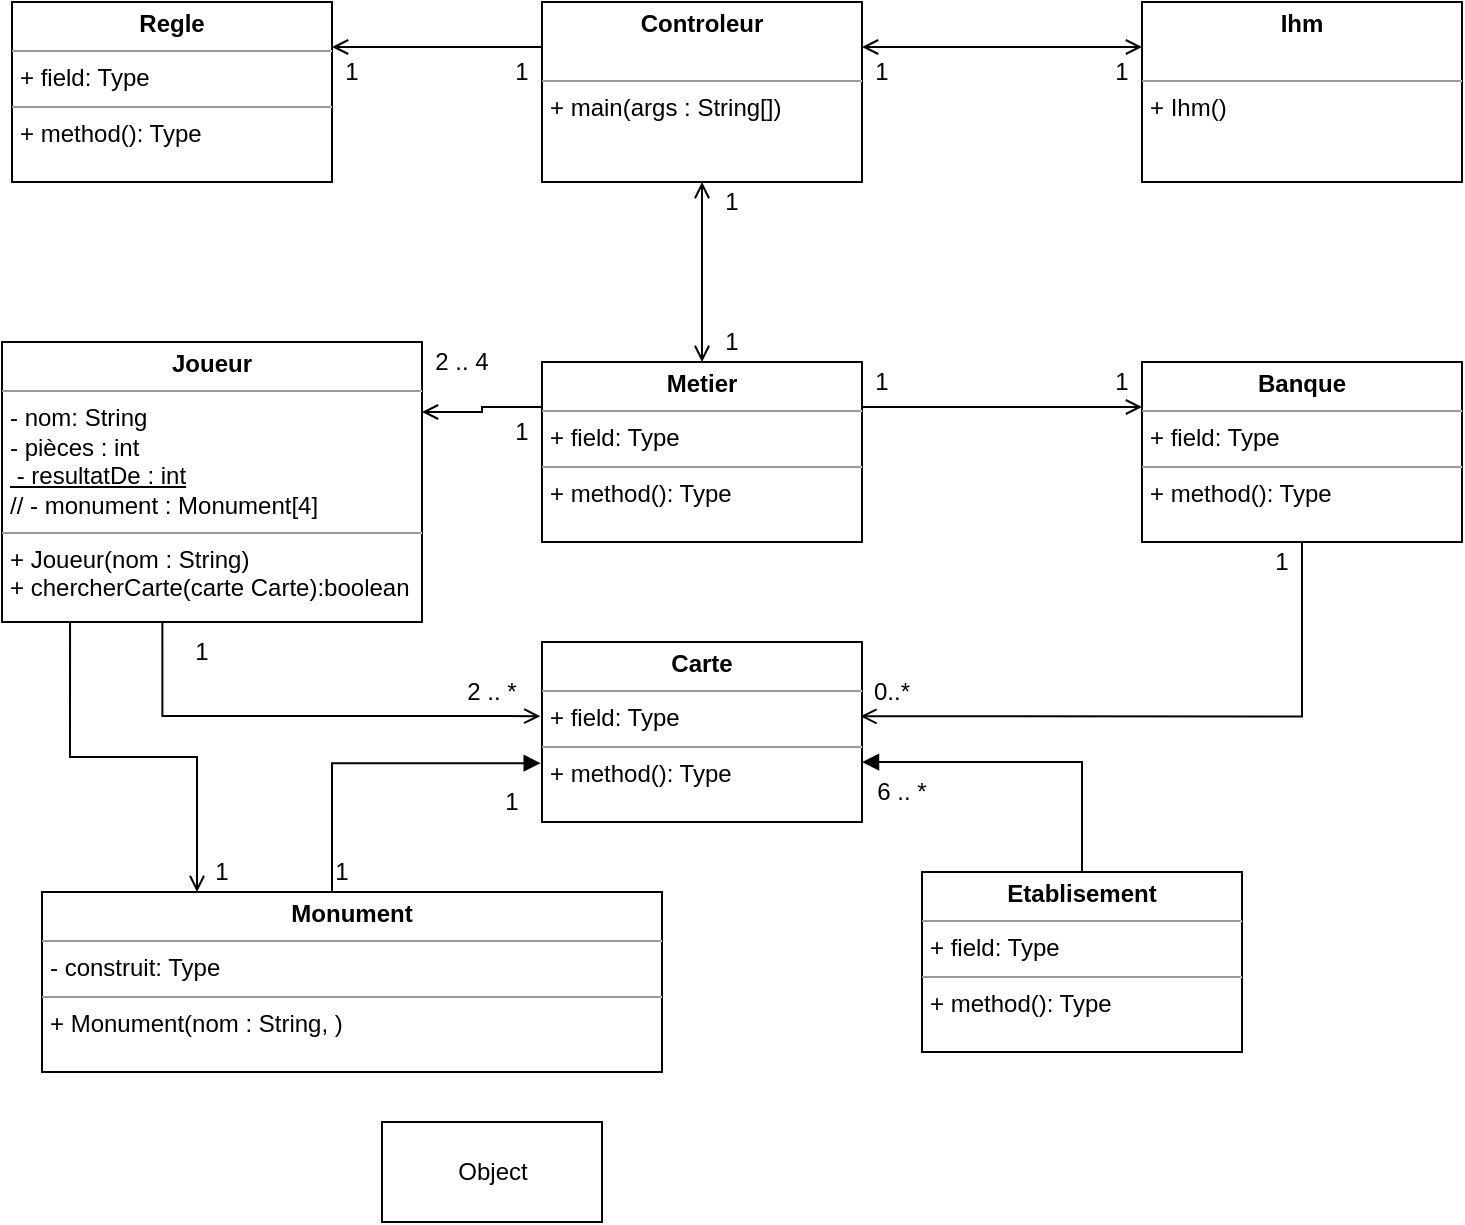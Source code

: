 <mxfile version="10.6.9" type="device"><diagram name="Page-1" id="c4acf3e9-155e-7222-9cf6-157b1a14988f"><mxGraphModel dx="961" dy="527" grid="1" gridSize="10" guides="1" tooltips="1" connect="1" arrows="1" fold="1" page="1" pageScale="1" pageWidth="850" pageHeight="1100" background="#ffffff" math="0" shadow="0"><root><mxCell id="0"/><mxCell id="1" parent="0"/><mxCell id="Uqbbu0chyt2wxOELjjxc-10" style="edgeStyle=orthogonalEdgeStyle;rounded=0;orthogonalLoop=1;jettySize=auto;html=1;exitX=1;exitY=0.25;exitDx=0;exitDy=0;entryX=0;entryY=0.25;entryDx=0;entryDy=0;startArrow=none;startFill=0;endArrow=open;endFill=0;" edge="1" parent="1" source="Uqbbu0chyt2wxOELjjxc-2" target="Uqbbu0chyt2wxOELjjxc-6"><mxGeometry relative="1" as="geometry"/></mxCell><mxCell id="Uqbbu0chyt2wxOELjjxc-11" style="edgeStyle=orthogonalEdgeStyle;rounded=0;orthogonalLoop=1;jettySize=auto;html=1;exitX=0;exitY=0.25;exitDx=0;exitDy=0;entryX=1;entryY=0.25;entryDx=0;entryDy=0;startArrow=none;startFill=0;endArrow=open;endFill=0;" edge="1" parent="1" source="Uqbbu0chyt2wxOELjjxc-2" target="Uqbbu0chyt2wxOELjjxc-5"><mxGeometry relative="1" as="geometry"/></mxCell><mxCell id="Uqbbu0chyt2wxOELjjxc-2" value="&lt;p style=&quot;margin: 0px ; margin-top: 4px ; text-align: center&quot;&gt;&lt;b&gt;Metier&lt;/b&gt;&lt;/p&gt;&lt;hr size=&quot;1&quot;&gt;&lt;p style=&quot;margin: 0px ; margin-left: 4px&quot;&gt;+ field: Type&lt;/p&gt;&lt;hr size=&quot;1&quot;&gt;&lt;p style=&quot;margin: 0px ; margin-left: 4px&quot;&gt;+ method(): Type&lt;/p&gt;" style="verticalAlign=top;align=left;overflow=fill;fontSize=12;fontFamily=Helvetica;html=1;" vertex="1" parent="1"><mxGeometry x="290" y="200" width="160" height="90" as="geometry"/></mxCell><mxCell id="Uqbbu0chyt2wxOELjjxc-8" style="edgeStyle=orthogonalEdgeStyle;rounded=0;orthogonalLoop=1;jettySize=auto;html=1;exitX=1;exitY=0.25;exitDx=0;exitDy=0;entryX=0;entryY=0.25;entryDx=0;entryDy=0;startArrow=open;startFill=0;endArrow=open;endFill=0;" edge="1" parent="1" source="Uqbbu0chyt2wxOELjjxc-3" target="Uqbbu0chyt2wxOELjjxc-4"><mxGeometry relative="1" as="geometry"/></mxCell><mxCell id="Uqbbu0chyt2wxOELjjxc-9" style="edgeStyle=orthogonalEdgeStyle;rounded=0;orthogonalLoop=1;jettySize=auto;html=1;exitX=0.5;exitY=1;exitDx=0;exitDy=0;startArrow=open;startFill=0;endArrow=open;endFill=0;" edge="1" parent="1" source="Uqbbu0chyt2wxOELjjxc-3" target="Uqbbu0chyt2wxOELjjxc-2"><mxGeometry relative="1" as="geometry"/></mxCell><mxCell id="Uqbbu0chyt2wxOELjjxc-41" style="edgeStyle=orthogonalEdgeStyle;rounded=0;orthogonalLoop=1;jettySize=auto;html=1;exitX=0;exitY=0.25;exitDx=0;exitDy=0;entryX=1;entryY=0.25;entryDx=0;entryDy=0;startArrow=none;startFill=0;endArrow=open;endFill=0;" edge="1" parent="1" source="Uqbbu0chyt2wxOELjjxc-3" target="Uqbbu0chyt2wxOELjjxc-40"><mxGeometry relative="1" as="geometry"/></mxCell><mxCell id="Uqbbu0chyt2wxOELjjxc-3" value="&lt;p style=&quot;margin: 0px ; margin-top: 4px ; text-align: center&quot;&gt;&lt;b&gt;Controleur&lt;/b&gt;&lt;/p&gt;&lt;p style=&quot;margin: 0px ; margin-left: 4px&quot;&gt;&lt;br&gt;&lt;/p&gt;&lt;hr size=&quot;1&quot;&gt;&lt;p style=&quot;margin: 0px ; margin-left: 4px&quot;&gt;+ main(args : String[])&lt;/p&gt;" style="verticalAlign=top;align=left;overflow=fill;fontSize=12;fontFamily=Helvetica;html=1;" vertex="1" parent="1"><mxGeometry x="290" y="20" width="160" height="90" as="geometry"/></mxCell><mxCell id="Uqbbu0chyt2wxOELjjxc-4" value="&lt;p style=&quot;margin: 0px ; margin-top: 4px ; text-align: center&quot;&gt;&lt;b&gt;Ihm&lt;/b&gt;&lt;/p&gt;&lt;p style=&quot;margin: 0px ; margin-left: 4px&quot;&gt;&lt;br&gt;&lt;/p&gt;&lt;hr size=&quot;1&quot;&gt;&lt;p style=&quot;margin: 0px ; margin-left: 4px&quot;&gt;+ Ihm()&lt;/p&gt;" style="verticalAlign=top;align=left;overflow=fill;fontSize=12;fontFamily=Helvetica;html=1;" vertex="1" parent="1"><mxGeometry x="590" y="20" width="160" height="90" as="geometry"/></mxCell><mxCell id="Uqbbu0chyt2wxOELjjxc-12" style="edgeStyle=orthogonalEdgeStyle;rounded=0;orthogonalLoop=1;jettySize=auto;html=1;exitX=0.5;exitY=1;exitDx=0;exitDy=0;startArrow=none;startFill=0;entryX=-0.007;entryY=0.413;entryDx=0;entryDy=0;entryPerimeter=0;endArrow=open;endFill=0;" edge="1" parent="1"><mxGeometry relative="1" as="geometry"><mxPoint x="289.155" y="377.138" as="targetPoint"/><mxPoint x="100.19" y="290.241" as="sourcePoint"/><Array as="points"><mxPoint x="100.5" y="377"/><mxPoint x="270.5" y="377"/></Array></mxGeometry></mxCell><mxCell id="Uqbbu0chyt2wxOELjjxc-5" value="&lt;p style=&quot;margin: 0px ; margin-top: 4px ; text-align: center&quot;&gt;&lt;b&gt;Joueur&lt;/b&gt;&lt;/p&gt;&lt;hr size=&quot;1&quot;&gt;&lt;p style=&quot;margin: 0px ; margin-left: 4px&quot;&gt;- nom: String&lt;/p&gt;&lt;p style=&quot;margin: 0px ; margin-left: 4px&quot;&gt;- pièces : int&lt;/p&gt;&lt;p style=&quot;margin: 0px ; margin-left: 4px&quot;&gt;&lt;u&gt;&amp;nbsp;- resultatDe : int&lt;/u&gt;&lt;/p&gt;&lt;p style=&quot;margin: 0px ; margin-left: 4px&quot;&gt;// - monument : Monument[4]&lt;/p&gt;&lt;hr size=&quot;1&quot;&gt;&lt;p style=&quot;margin: 0px ; margin-left: 4px&quot;&gt;+ Joueur(nom : String)&lt;/p&gt;&lt;p style=&quot;margin: 0px ; margin-left: 4px&quot;&gt;+ chercherCarte(carte Carte):boolean&lt;/p&gt;&lt;p style=&quot;margin: 0px ; margin-left: 4px&quot;&gt;&lt;br&gt;&lt;/p&gt;" style="verticalAlign=top;align=left;overflow=fill;fontSize=12;fontFamily=Helvetica;html=1;" vertex="1" parent="1"><mxGeometry x="20" y="190" width="210" height="140" as="geometry"/></mxCell><mxCell id="Uqbbu0chyt2wxOELjjxc-13" style="edgeStyle=orthogonalEdgeStyle;rounded=0;orthogonalLoop=1;jettySize=auto;html=1;exitX=0.5;exitY=1;exitDx=0;exitDy=0;startArrow=none;startFill=0;entryX=0.995;entryY=0.413;entryDx=0;entryDy=0;entryPerimeter=0;endArrow=open;endFill=0;" edge="1" parent="1" source="Uqbbu0chyt2wxOELjjxc-6" target="Uqbbu0chyt2wxOELjjxc-7"><mxGeometry relative="1" as="geometry"><mxPoint x="460" y="390" as="targetPoint"/><Array as="points"><mxPoint x="670" y="377"/></Array></mxGeometry></mxCell><mxCell id="Uqbbu0chyt2wxOELjjxc-6" value="&lt;p style=&quot;margin: 0px ; margin-top: 4px ; text-align: center&quot;&gt;&lt;b&gt;Banque&lt;/b&gt;&lt;/p&gt;&lt;hr size=&quot;1&quot;&gt;&lt;p style=&quot;margin: 0px ; margin-left: 4px&quot;&gt;+ field: Type&lt;/p&gt;&lt;hr size=&quot;1&quot;&gt;&lt;p style=&quot;margin: 0px ; margin-left: 4px&quot;&gt;+ method(): Type&lt;/p&gt;" style="verticalAlign=top;align=left;overflow=fill;fontSize=12;fontFamily=Helvetica;html=1;" vertex="1" parent="1"><mxGeometry x="590" y="200" width="160" height="90" as="geometry"/></mxCell><mxCell id="Uqbbu0chyt2wxOELjjxc-7" value="&lt;p style=&quot;margin: 0px ; margin-top: 4px ; text-align: center&quot;&gt;&lt;b&gt;Carte&lt;/b&gt;&lt;/p&gt;&lt;hr size=&quot;1&quot;&gt;&lt;p style=&quot;margin: 0px ; margin-left: 4px&quot;&gt;+ field: Type&lt;/p&gt;&lt;hr size=&quot;1&quot;&gt;&lt;p style=&quot;margin: 0px ; margin-left: 4px&quot;&gt;+ method(): Type&lt;/p&gt;" style="verticalAlign=top;align=left;overflow=fill;fontSize=12;fontFamily=Helvetica;html=1;" vertex="1" parent="1"><mxGeometry x="290" y="340" width="160" height="90" as="geometry"/></mxCell><mxCell id="Uqbbu0chyt2wxOELjjxc-19" value="1&lt;br&gt;" style="text;html=1;strokeColor=none;fillColor=none;align=center;verticalAlign=middle;whiteSpace=wrap;rounded=0;" vertex="1" parent="1"><mxGeometry x="450" y="45" width="20" height="20" as="geometry"/></mxCell><mxCell id="Uqbbu0chyt2wxOELjjxc-20" value="1&lt;br&gt;" style="text;html=1;strokeColor=none;fillColor=none;align=center;verticalAlign=middle;whiteSpace=wrap;rounded=0;" vertex="1" parent="1"><mxGeometry x="570" y="45" width="20" height="20" as="geometry"/></mxCell><mxCell id="Uqbbu0chyt2wxOELjjxc-21" value="1&lt;br&gt;" style="text;html=1;strokeColor=none;fillColor=none;align=center;verticalAlign=middle;whiteSpace=wrap;rounded=0;" vertex="1" parent="1"><mxGeometry x="375" y="110" width="20" height="20" as="geometry"/></mxCell><mxCell id="Uqbbu0chyt2wxOELjjxc-22" value="1&lt;br&gt;" style="text;html=1;strokeColor=none;fillColor=none;align=center;verticalAlign=middle;whiteSpace=wrap;rounded=0;" vertex="1" parent="1"><mxGeometry x="375" y="180" width="20" height="20" as="geometry"/></mxCell><mxCell id="Uqbbu0chyt2wxOELjjxc-23" value="1&lt;br&gt;" style="text;html=1;strokeColor=none;fillColor=none;align=center;verticalAlign=middle;whiteSpace=wrap;rounded=0;" vertex="1" parent="1"><mxGeometry x="270" y="225" width="20" height="20" as="geometry"/></mxCell><mxCell id="Uqbbu0chyt2wxOELjjxc-24" value="2 .. 4&lt;br&gt;" style="text;html=1;strokeColor=none;fillColor=none;align=center;verticalAlign=middle;whiteSpace=wrap;rounded=0;" vertex="1" parent="1"><mxGeometry x="235" y="190" width="30" height="20" as="geometry"/></mxCell><mxCell id="Uqbbu0chyt2wxOELjjxc-25" value="1&lt;br&gt;" style="text;html=1;strokeColor=none;fillColor=none;align=center;verticalAlign=middle;whiteSpace=wrap;rounded=0;" vertex="1" parent="1"><mxGeometry x="120" y="445" width="20" height="20" as="geometry"/></mxCell><mxCell id="Uqbbu0chyt2wxOELjjxc-29" value="2 .. *&lt;br&gt;" style="text;html=1;strokeColor=none;fillColor=none;align=center;verticalAlign=middle;whiteSpace=wrap;rounded=0;" vertex="1" parent="1"><mxGeometry x="250" y="355" width="30" height="20" as="geometry"/></mxCell><mxCell id="Uqbbu0chyt2wxOELjjxc-31" value="1&lt;br&gt;" style="text;html=1;strokeColor=none;fillColor=none;align=center;verticalAlign=middle;whiteSpace=wrap;rounded=0;" vertex="1" parent="1"><mxGeometry x="450" y="200" width="20" height="20" as="geometry"/></mxCell><mxCell id="Uqbbu0chyt2wxOELjjxc-32" value="1&lt;br&gt;" style="text;html=1;strokeColor=none;fillColor=none;align=center;verticalAlign=middle;whiteSpace=wrap;rounded=0;" vertex="1" parent="1"><mxGeometry x="570" y="200" width="20" height="20" as="geometry"/></mxCell><mxCell id="Uqbbu0chyt2wxOELjjxc-33" value="1&lt;br&gt;" style="text;html=1;strokeColor=none;fillColor=none;align=center;verticalAlign=middle;whiteSpace=wrap;rounded=0;" vertex="1" parent="1"><mxGeometry x="650" y="290" width="20" height="20" as="geometry"/></mxCell><mxCell id="Uqbbu0chyt2wxOELjjxc-34" value="0..*&lt;br&gt;" style="text;html=1;strokeColor=none;fillColor=none;align=center;verticalAlign=middle;whiteSpace=wrap;rounded=0;" vertex="1" parent="1"><mxGeometry x="450" y="355" width="30" height="20" as="geometry"/></mxCell><mxCell id="Uqbbu0chyt2wxOELjjxc-37" style="edgeStyle=orthogonalEdgeStyle;rounded=0;orthogonalLoop=1;jettySize=auto;html=1;exitX=0.5;exitY=0;exitDx=0;exitDy=0;startArrow=none;startFill=0;entryX=-0.004;entryY=0.673;entryDx=0;entryDy=0;entryPerimeter=0;endArrow=block;endFill=1;" edge="1" parent="1" source="Uqbbu0chyt2wxOELjjxc-36" target="Uqbbu0chyt2wxOELjjxc-7"><mxGeometry relative="1" as="geometry"><mxPoint x="230" y="400.0" as="targetPoint"/><Array as="points"><mxPoint x="185" y="401"/></Array></mxGeometry></mxCell><mxCell id="Uqbbu0chyt2wxOELjjxc-51" style="edgeStyle=orthogonalEdgeStyle;rounded=0;orthogonalLoop=1;jettySize=auto;html=1;exitX=0.25;exitY=0;exitDx=0;exitDy=0;entryX=0.162;entryY=1.003;entryDx=0;entryDy=0;entryPerimeter=0;startArrow=open;startFill=0;endArrow=none;endFill=0;" edge="1" parent="1" source="Uqbbu0chyt2wxOELjjxc-36" target="Uqbbu0chyt2wxOELjjxc-5"><mxGeometry relative="1" as="geometry"/></mxCell><mxCell id="Uqbbu0chyt2wxOELjjxc-36" value="&lt;p style=&quot;margin: 0px ; margin-top: 4px ; text-align: center&quot;&gt;&lt;b&gt;Monument&lt;/b&gt;&lt;/p&gt;&lt;hr size=&quot;1&quot;&gt;&lt;p style=&quot;margin: 0px ; margin-left: 4px&quot;&gt;- construit: Type&lt;/p&gt;&lt;hr size=&quot;1&quot;&gt;&lt;p style=&quot;margin: 0px ; margin-left: 4px&quot;&gt;+ Monument(nom : String, )&lt;/p&gt;" style="verticalAlign=top;align=left;overflow=fill;fontSize=12;fontFamily=Helvetica;html=1;" vertex="1" parent="1"><mxGeometry x="40" y="465" width="310" height="90" as="geometry"/></mxCell><mxCell id="Uqbbu0chyt2wxOELjjxc-38" value="1&lt;br&gt;" style="text;html=1;strokeColor=none;fillColor=none;align=center;verticalAlign=middle;whiteSpace=wrap;rounded=0;" vertex="1" parent="1"><mxGeometry x="180" y="445" width="20" height="20" as="geometry"/></mxCell><mxCell id="Uqbbu0chyt2wxOELjjxc-39" value="1&lt;br&gt;" style="text;html=1;strokeColor=none;fillColor=none;align=center;verticalAlign=middle;whiteSpace=wrap;rounded=0;" vertex="1" parent="1"><mxGeometry x="265" y="410" width="20" height="20" as="geometry"/></mxCell><mxCell id="Uqbbu0chyt2wxOELjjxc-40" value="&lt;p style=&quot;margin: 0px ; margin-top: 4px ; text-align: center&quot;&gt;&lt;b&gt;Regle&lt;/b&gt;&lt;/p&gt;&lt;hr size=&quot;1&quot;&gt;&lt;p style=&quot;margin: 0px ; margin-left: 4px&quot;&gt;+ field: Type&lt;/p&gt;&lt;hr size=&quot;1&quot;&gt;&lt;p style=&quot;margin: 0px ; margin-left: 4px&quot;&gt;+ method(): Type&lt;/p&gt;" style="verticalAlign=top;align=left;overflow=fill;fontSize=12;fontFamily=Helvetica;html=1;" vertex="1" parent="1"><mxGeometry x="25" y="20" width="160" height="90" as="geometry"/></mxCell><mxCell id="Uqbbu0chyt2wxOELjjxc-42" value="1&lt;br&gt;" style="text;html=1;strokeColor=none;fillColor=none;align=center;verticalAlign=middle;whiteSpace=wrap;rounded=0;" vertex="1" parent="1"><mxGeometry x="185" y="45" width="20" height="20" as="geometry"/></mxCell><mxCell id="Uqbbu0chyt2wxOELjjxc-43" value="1&lt;br&gt;" style="text;html=1;strokeColor=none;fillColor=none;align=center;verticalAlign=middle;whiteSpace=wrap;rounded=0;" vertex="1" parent="1"><mxGeometry x="270" y="45" width="20" height="20" as="geometry"/></mxCell><mxCell id="Uqbbu0chyt2wxOELjjxc-49" style="edgeStyle=orthogonalEdgeStyle;rounded=0;orthogonalLoop=1;jettySize=auto;html=1;exitX=0.5;exitY=0;exitDx=0;exitDy=0;startArrow=none;startFill=0;endArrow=block;endFill=1;entryX=1;entryY=0.667;entryDx=0;entryDy=0;entryPerimeter=0;" edge="1" parent="1" source="Uqbbu0chyt2wxOELjjxc-44" target="Uqbbu0chyt2wxOELjjxc-7"><mxGeometry relative="1" as="geometry"><mxPoint x="460" y="400" as="targetPoint"/><Array as="points"><mxPoint x="560" y="400"/></Array></mxGeometry></mxCell><mxCell id="Uqbbu0chyt2wxOELjjxc-44" value="&lt;p style=&quot;margin: 0px ; margin-top: 4px ; text-align: center&quot;&gt;&lt;b&gt;Etablisement&lt;/b&gt;&lt;/p&gt;&lt;hr size=&quot;1&quot;&gt;&lt;p style=&quot;margin: 0px ; margin-left: 4px&quot;&gt;+ field: Type&lt;/p&gt;&lt;hr size=&quot;1&quot;&gt;&lt;p style=&quot;margin: 0px ; margin-left: 4px&quot;&gt;+ method(): Type&lt;/p&gt;" style="verticalAlign=top;align=left;overflow=fill;fontSize=12;fontFamily=Helvetica;html=1;" vertex="1" parent="1"><mxGeometry x="480" y="455" width="160" height="90" as="geometry"/></mxCell><mxCell id="Uqbbu0chyt2wxOELjjxc-50" value="6 .. *&lt;br&gt;" style="text;html=1;strokeColor=none;fillColor=none;align=center;verticalAlign=middle;whiteSpace=wrap;rounded=0;" vertex="1" parent="1"><mxGeometry x="455" y="405" width="30" height="20" as="geometry"/></mxCell><mxCell id="Uqbbu0chyt2wxOELjjxc-52" value="1&lt;br&gt;" style="text;html=1;strokeColor=none;fillColor=none;align=center;verticalAlign=middle;whiteSpace=wrap;rounded=0;" vertex="1" parent="1"><mxGeometry x="110" y="335" width="20" height="20" as="geometry"/></mxCell><mxCell id="Uqbbu0chyt2wxOELjjxc-53" value="Object" style="html=1;" vertex="1" parent="1"><mxGeometry x="210" y="580" width="110" height="50" as="geometry"/></mxCell></root></mxGraphModel></diagram></mxfile>
